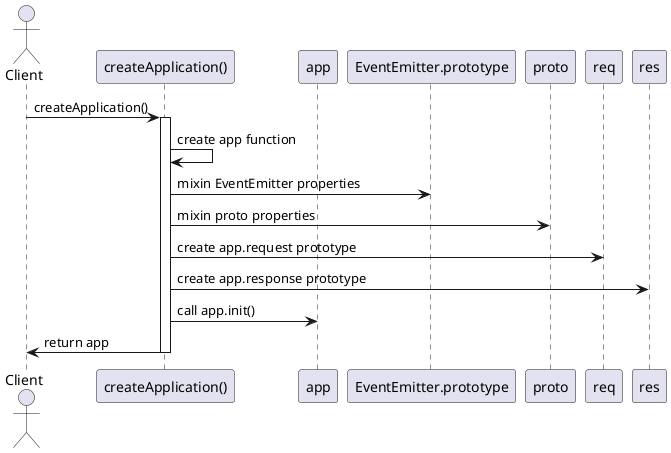 @startuml
actor Client
participant "createApplication()" as CA
participant "app" as App
participant "EventEmitter.prototype" as EE
participant "proto" as Proto
participant "req" as Req
participant "res" as Res

Client -> CA: createApplication()
activate CA

CA -> CA: create app function
CA -> EE: mixin EventEmitter properties
CA -> Proto: mixin proto properties
CA -> Req: create app.request prototype
CA -> Res: create app.response prototype
CA -> App: call app.init()
CA -> Client: return app
deactivate CA

@enduml
